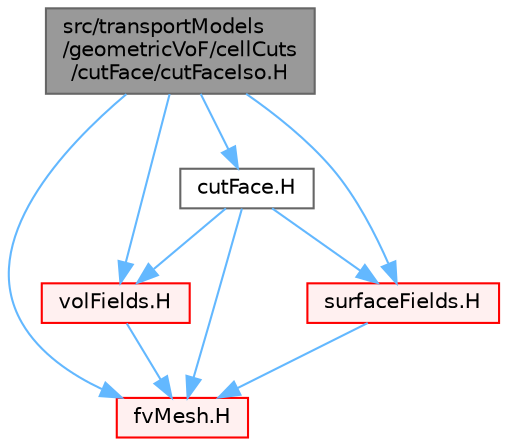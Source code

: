 digraph "src/transportModels/geometricVoF/cellCuts/cutFace/cutFaceIso.H"
{
 // LATEX_PDF_SIZE
  bgcolor="transparent";
  edge [fontname=Helvetica,fontsize=10,labelfontname=Helvetica,labelfontsize=10];
  node [fontname=Helvetica,fontsize=10,shape=box,height=0.2,width=0.4];
  Node1 [id="Node000001",label="src/transportModels\l/geometricVoF/cellCuts\l/cutFace/cutFaceIso.H",height=0.2,width=0.4,color="gray40", fillcolor="grey60", style="filled", fontcolor="black",tooltip=" "];
  Node1 -> Node2 [id="edge1_Node000001_Node000002",color="steelblue1",style="solid",tooltip=" "];
  Node2 [id="Node000002",label="fvMesh.H",height=0.2,width=0.4,color="red", fillcolor="#FFF0F0", style="filled",URL="$fvMesh_8H.html",tooltip=" "];
  Node1 -> Node341 [id="edge2_Node000001_Node000341",color="steelblue1",style="solid",tooltip=" "];
  Node341 [id="Node000341",label="volFields.H",height=0.2,width=0.4,color="red", fillcolor="#FFF0F0", style="filled",URL="$volFields_8H.html",tooltip=" "];
  Node341 -> Node2 [id="edge3_Node000341_Node000002",color="steelblue1",style="solid",tooltip=" "];
  Node1 -> Node379 [id="edge4_Node000001_Node000379",color="steelblue1",style="solid",tooltip=" "];
  Node379 [id="Node000379",label="surfaceFields.H",height=0.2,width=0.4,color="red", fillcolor="#FFF0F0", style="filled",URL="$surfaceFields_8H.html",tooltip="Foam::surfaceFields."];
  Node379 -> Node2 [id="edge5_Node000379_Node000002",color="steelblue1",style="solid",tooltip=" "];
  Node1 -> Node387 [id="edge6_Node000001_Node000387",color="steelblue1",style="solid",tooltip=" "];
  Node387 [id="Node000387",label="cutFace.H",height=0.2,width=0.4,color="grey40", fillcolor="white", style="filled",URL="$cutFace_8H.html",tooltip=" "];
  Node387 -> Node2 [id="edge7_Node000387_Node000002",color="steelblue1",style="solid",tooltip=" "];
  Node387 -> Node379 [id="edge8_Node000387_Node000379",color="steelblue1",style="solid",tooltip=" "];
  Node387 -> Node341 [id="edge9_Node000387_Node000341",color="steelblue1",style="solid",tooltip=" "];
}
